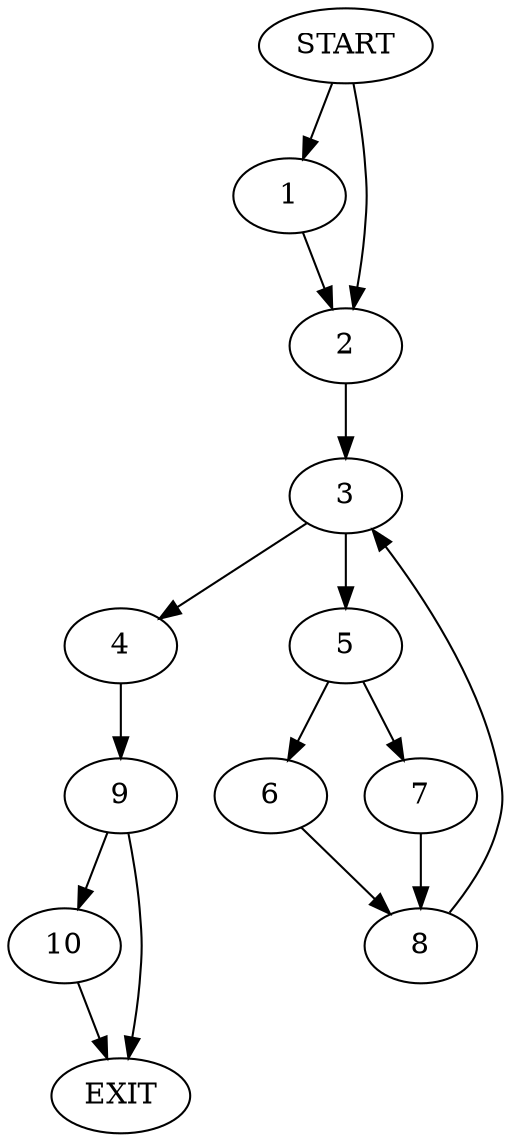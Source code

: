 digraph { 
0 [label="START"];
1;
2;
3;
4;
5;
6;
7;
8;
9;
10;
11[label="EXIT"];
0 -> 1;
0 -> 2;
1 -> 2;
2 -> 3;
3 -> 5;
3 -> 4;
4 -> 9;
5 -> 6;
5 -> 7;
6 -> 8;
7 -> 8;
8 -> 3;
9 -> 10;
9 -> 11;
10 -> 11;
}